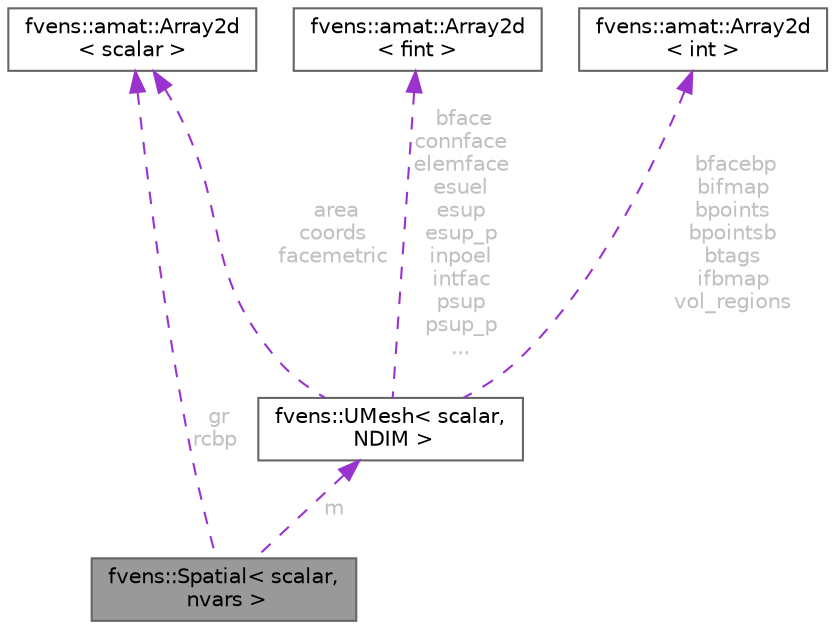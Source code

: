 digraph "fvens::Spatial&lt; scalar, nvars &gt;"
{
 // LATEX_PDF_SIZE
  bgcolor="transparent";
  edge [fontname=Helvetica,fontsize=10,labelfontname=Helvetica,labelfontsize=10];
  node [fontname=Helvetica,fontsize=10,shape=box,height=0.2,width=0.4];
  Node1 [id="Node000001",label="fvens::Spatial\< scalar,\l nvars \>",height=0.2,width=0.4,color="gray40", fillcolor="grey60", style="filled", fontcolor="black",tooltip="Base class for finite volume spatial discretization."];
  Node2 -> Node1 [id="edge1_Node000001_Node000002",dir="back",color="darkorchid3",style="dashed",tooltip=" ",label=" m",fontcolor="grey" ];
  Node2 [id="Node000002",label="fvens::UMesh\< scalar,\l NDIM \>",height=0.2,width=0.4,color="gray40", fillcolor="white", style="filled",URL="$classfvens_1_1UMesh.html",tooltip=" "];
  Node3 -> Node2 [id="edge2_Node000002_Node000003",dir="back",color="darkorchid3",style="dashed",tooltip=" ",label=" area\ncoords\nfacemetric",fontcolor="grey" ];
  Node3 [id="Node000003",label="fvens::amat::Array2d\l\< scalar \>",height=0.2,width=0.4,color="gray40", fillcolor="white", style="filled",URL="$classfvens_1_1amat_1_1Array2d.html",tooltip=" "];
  Node4 -> Node2 [id="edge3_Node000002_Node000004",dir="back",color="darkorchid3",style="dashed",tooltip=" ",label=" bface\nconnface\nelemface\nesuel\nesup\nesup_p\ninpoel\nintfac\npsup\npsup_p\n...",fontcolor="grey" ];
  Node4 [id="Node000004",label="fvens::amat::Array2d\l\< fint \>",height=0.2,width=0.4,color="gray40", fillcolor="white", style="filled",URL="$classfvens_1_1amat_1_1Array2d.html",tooltip=" "];
  Node5 -> Node2 [id="edge4_Node000002_Node000005",dir="back",color="darkorchid3",style="dashed",tooltip=" ",label=" bfacebp\nbifmap\nbpoints\nbpointsb\nbtags\nifbmap\nvol_regions",fontcolor="grey" ];
  Node5 [id="Node000005",label="fvens::amat::Array2d\l\< int \>",height=0.2,width=0.4,color="gray40", fillcolor="white", style="filled",URL="$classfvens_1_1amat_1_1Array2d.html",tooltip=" "];
  Node3 -> Node1 [id="edge5_Node000001_Node000003",dir="back",color="darkorchid3",style="dashed",tooltip=" ",label=" gr\nrcbp",fontcolor="grey" ];
}

